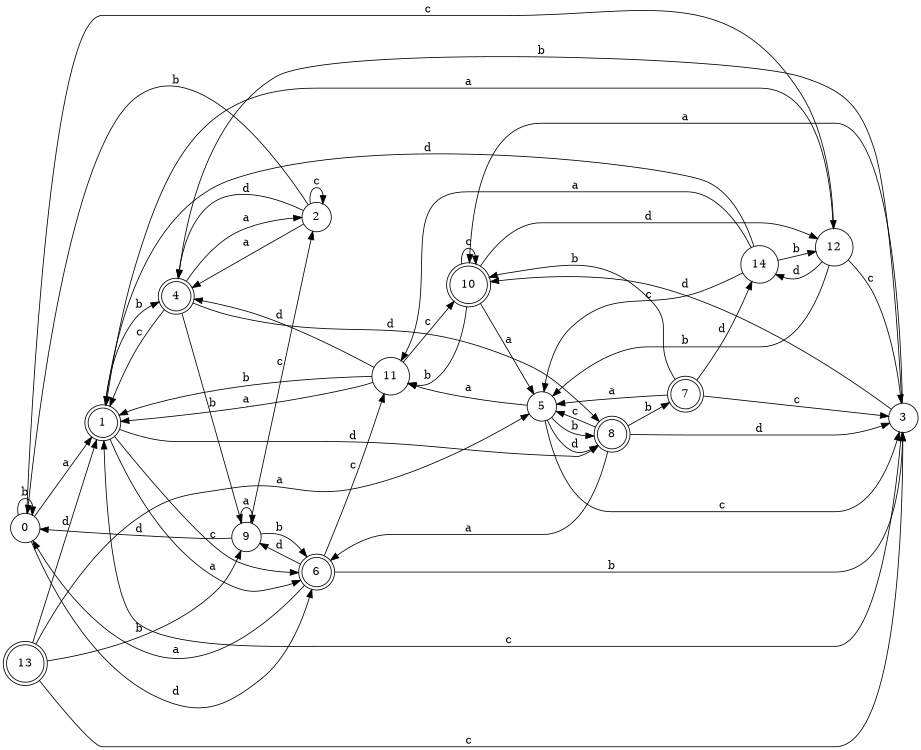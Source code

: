 digraph n12_10 {
__start0 [label="" shape="none"];

rankdir=LR;
size="8,5";

s0 [style="filled", color="black", fillcolor="white" shape="circle", label="0"];
s1 [style="rounded,filled", color="black", fillcolor="white" shape="doublecircle", label="1"];
s2 [style="filled", color="black", fillcolor="white" shape="circle", label="2"];
s3 [style="filled", color="black", fillcolor="white" shape="circle", label="3"];
s4 [style="rounded,filled", color="black", fillcolor="white" shape="doublecircle", label="4"];
s5 [style="filled", color="black", fillcolor="white" shape="circle", label="5"];
s6 [style="rounded,filled", color="black", fillcolor="white" shape="doublecircle", label="6"];
s7 [style="rounded,filled", color="black", fillcolor="white" shape="doublecircle", label="7"];
s8 [style="rounded,filled", color="black", fillcolor="white" shape="doublecircle", label="8"];
s9 [style="filled", color="black", fillcolor="white" shape="circle", label="9"];
s10 [style="rounded,filled", color="black", fillcolor="white" shape="doublecircle", label="10"];
s11 [style="filled", color="black", fillcolor="white" shape="circle", label="11"];
s12 [style="filled", color="black", fillcolor="white" shape="circle", label="12"];
s13 [style="rounded,filled", color="black", fillcolor="white" shape="doublecircle", label="13"];
s14 [style="filled", color="black", fillcolor="white" shape="circle", label="14"];
s0 -> s1 [label="a"];
s0 -> s0 [label="b"];
s0 -> s12 [label="c"];
s0 -> s6 [label="d"];
s1 -> s6 [label="a"];
s1 -> s4 [label="b"];
s1 -> s6 [label="c"];
s1 -> s8 [label="d"];
s2 -> s4 [label="a"];
s2 -> s0 [label="b"];
s2 -> s2 [label="c"];
s2 -> s4 [label="d"];
s3 -> s10 [label="a"];
s3 -> s4 [label="b"];
s3 -> s1 [label="c"];
s3 -> s10 [label="d"];
s4 -> s2 [label="a"];
s4 -> s9 [label="b"];
s4 -> s1 [label="c"];
s4 -> s8 [label="d"];
s5 -> s11 [label="a"];
s5 -> s8 [label="b"];
s5 -> s3 [label="c"];
s5 -> s8 [label="d"];
s6 -> s0 [label="a"];
s6 -> s3 [label="b"];
s6 -> s11 [label="c"];
s6 -> s9 [label="d"];
s7 -> s5 [label="a"];
s7 -> s10 [label="b"];
s7 -> s3 [label="c"];
s7 -> s14 [label="d"];
s8 -> s6 [label="a"];
s8 -> s7 [label="b"];
s8 -> s5 [label="c"];
s8 -> s3 [label="d"];
s9 -> s9 [label="a"];
s9 -> s6 [label="b"];
s9 -> s2 [label="c"];
s9 -> s0 [label="d"];
s10 -> s5 [label="a"];
s10 -> s11 [label="b"];
s10 -> s10 [label="c"];
s10 -> s12 [label="d"];
s11 -> s1 [label="a"];
s11 -> s1 [label="b"];
s11 -> s10 [label="c"];
s11 -> s4 [label="d"];
s12 -> s1 [label="a"];
s12 -> s5 [label="b"];
s12 -> s3 [label="c"];
s12 -> s14 [label="d"];
s13 -> s5 [label="a"];
s13 -> s9 [label="b"];
s13 -> s3 [label="c"];
s13 -> s1 [label="d"];
s14 -> s11 [label="a"];
s14 -> s12 [label="b"];
s14 -> s5 [label="c"];
s14 -> s1 [label="d"];

}